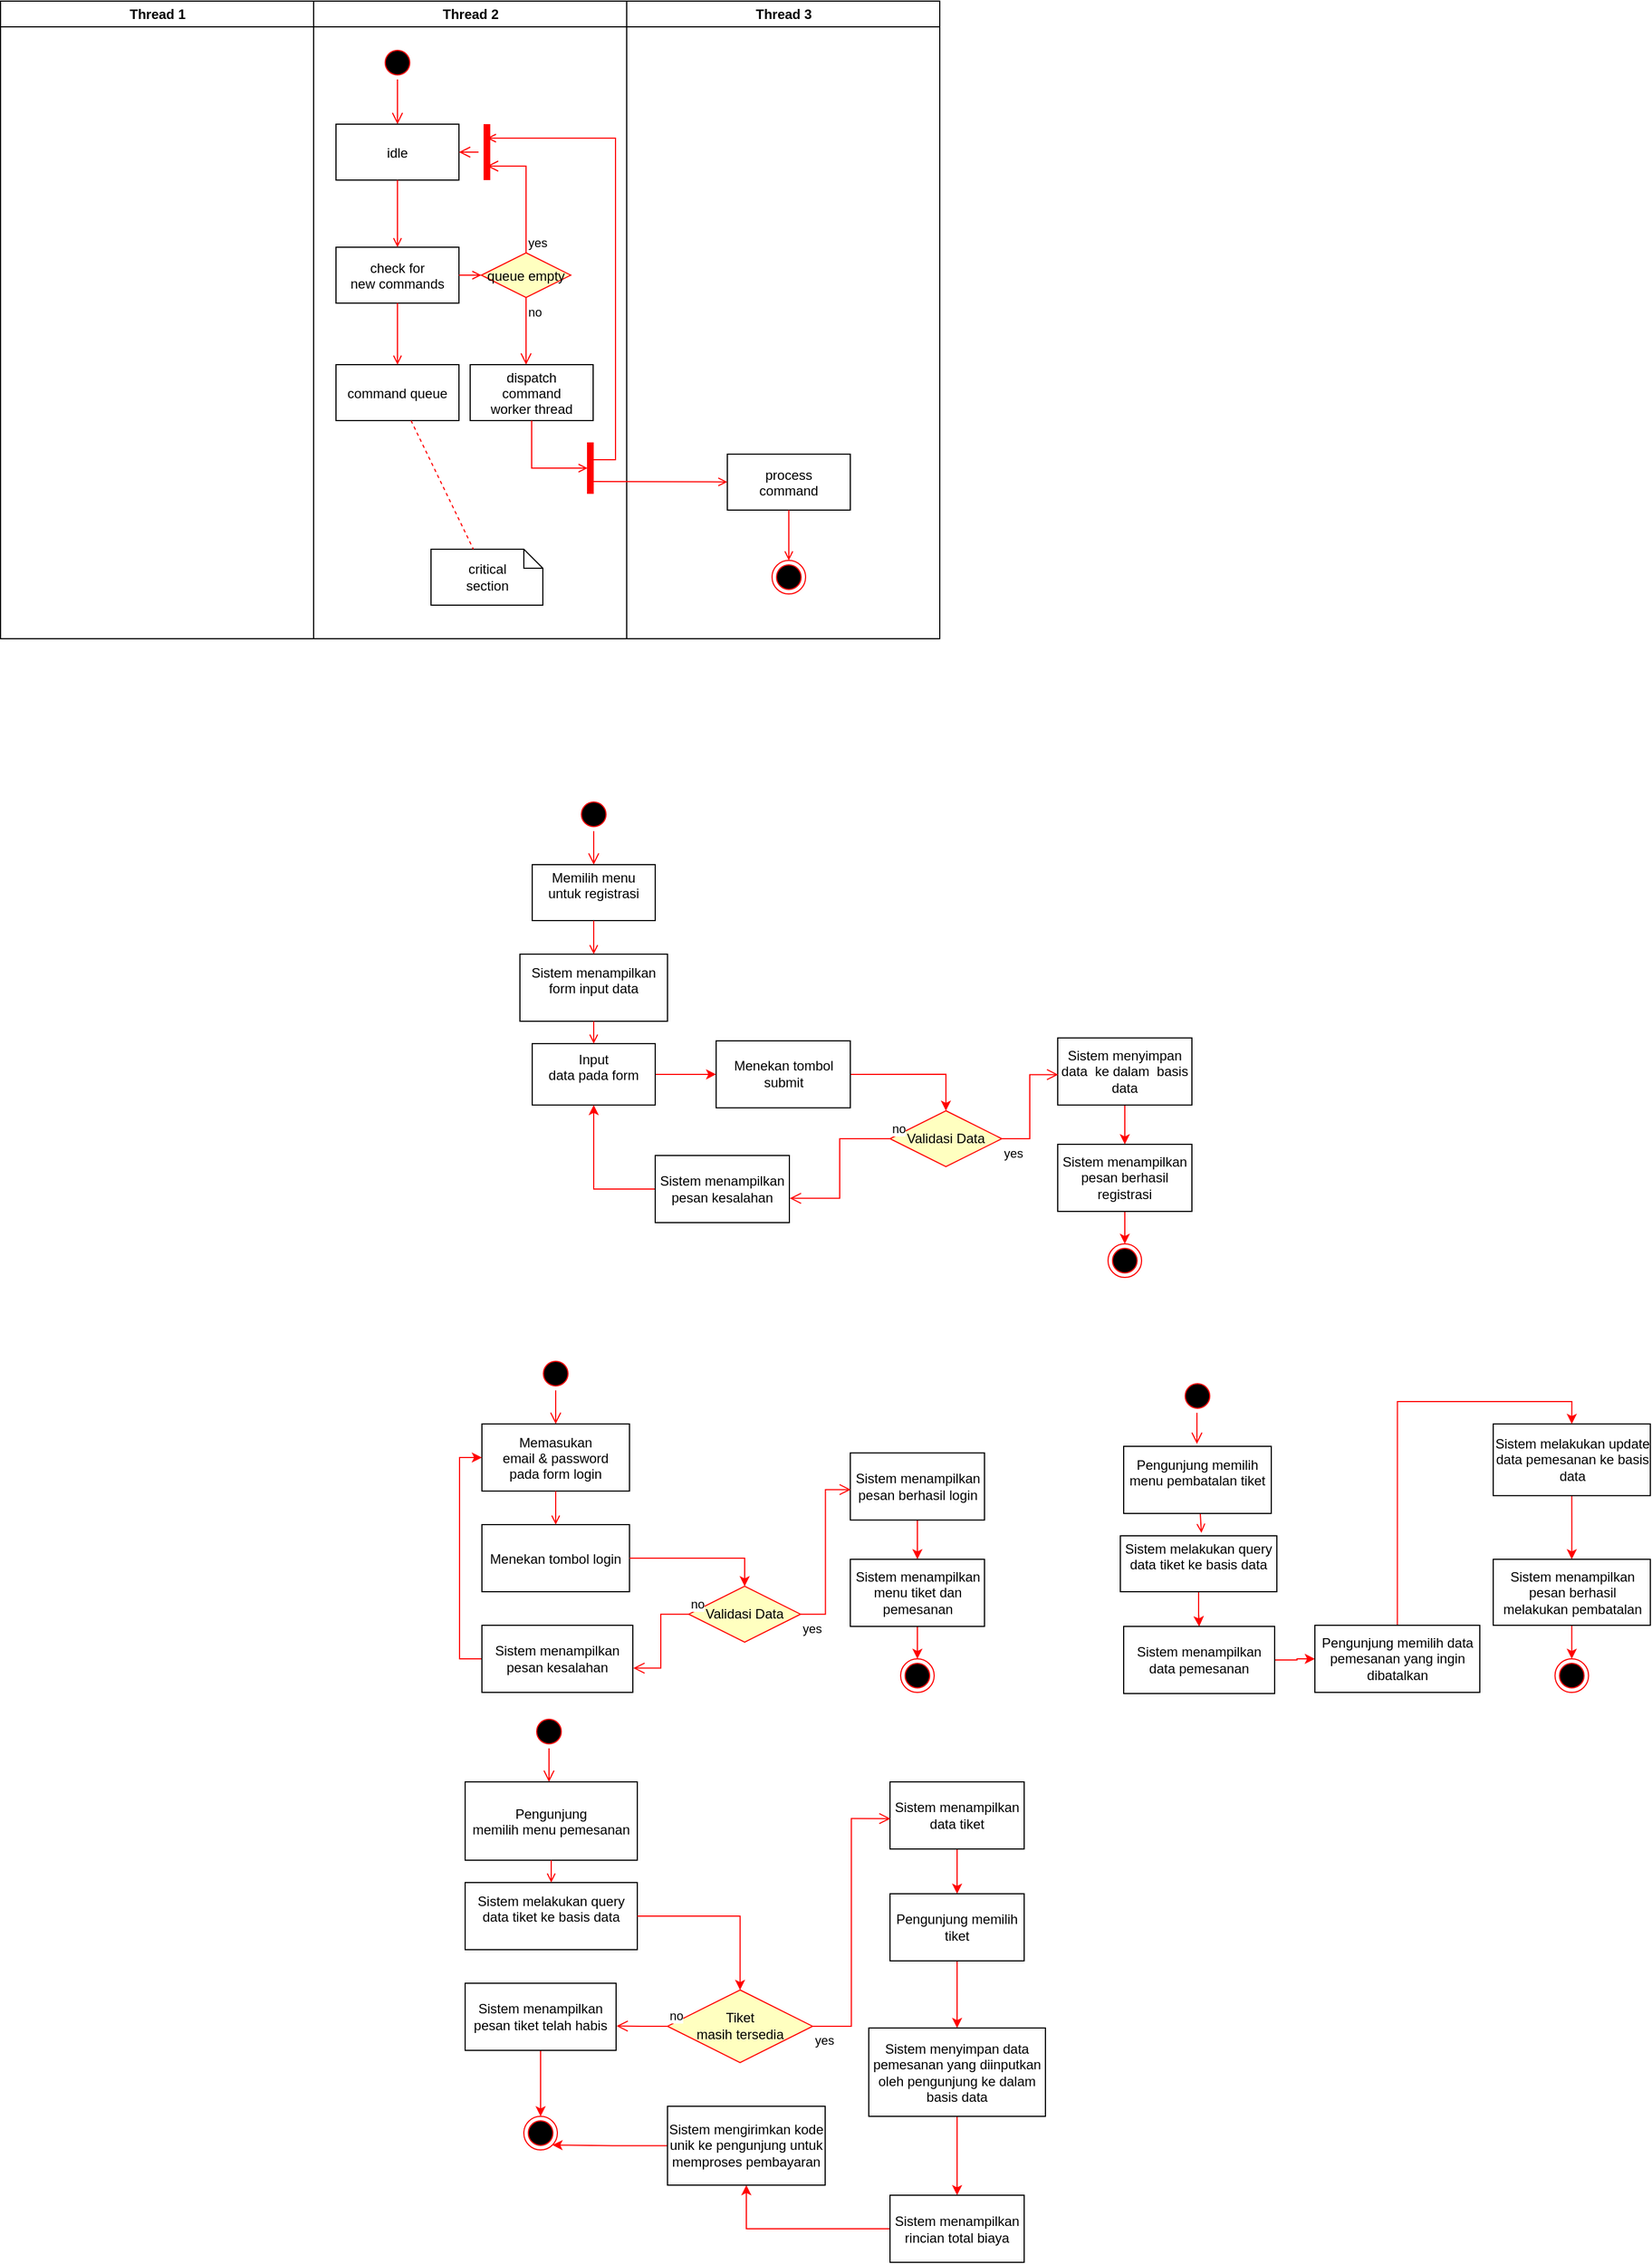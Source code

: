 <mxfile version="18.0.5" type="github">
  <diagram name="Page-1" id="e7e014a7-5840-1c2e-5031-d8a46d1fe8dd">
    <mxGraphModel dx="652" dy="383" grid="1" gridSize="10" guides="1" tooltips="1" connect="1" arrows="1" fold="1" page="1" pageScale="1" pageWidth="1169" pageHeight="826" background="none" math="0" shadow="0">
      <root>
        <mxCell id="0" />
        <mxCell id="1" parent="0" />
        <mxCell id="2" value="Thread 1" style="swimlane;whiteSpace=wrap" parent="1" vertex="1">
          <mxGeometry x="164.5" y="128" width="280" height="570" as="geometry" />
        </mxCell>
        <mxCell id="3" value="Thread 2" style="swimlane;whiteSpace=wrap" parent="1" vertex="1">
          <mxGeometry x="444.5" y="128" width="280" height="570" as="geometry" />
        </mxCell>
        <mxCell id="13" value="" style="ellipse;shape=startState;fillColor=#000000;strokeColor=#ff0000;" parent="3" vertex="1">
          <mxGeometry x="60" y="40" width="30" height="30" as="geometry" />
        </mxCell>
        <mxCell id="14" value="" style="edgeStyle=elbowEdgeStyle;elbow=horizontal;verticalAlign=bottom;endArrow=open;endSize=8;strokeColor=#FF0000;endFill=1;rounded=0" parent="3" source="13" target="15" edge="1">
          <mxGeometry x="40" y="20" as="geometry">
            <mxPoint x="55" y="90" as="targetPoint" />
          </mxGeometry>
        </mxCell>
        <mxCell id="15" value="idle" style="" parent="3" vertex="1">
          <mxGeometry x="20" y="110" width="110" height="50" as="geometry" />
        </mxCell>
        <mxCell id="16" value="check for &#xa;new commands" style="" parent="3" vertex="1">
          <mxGeometry x="20" y="220" width="110" height="50" as="geometry" />
        </mxCell>
        <mxCell id="17" value="" style="endArrow=open;strokeColor=#FF0000;endFill=1;rounded=0" parent="3" source="15" target="16" edge="1">
          <mxGeometry relative="1" as="geometry" />
        </mxCell>
        <mxCell id="18" value="command queue" style="" parent="3" vertex="1">
          <mxGeometry x="20" y="325" width="110" height="50" as="geometry" />
        </mxCell>
        <mxCell id="19" value="" style="endArrow=open;strokeColor=#FF0000;endFill=1;rounded=0" parent="3" source="16" target="18" edge="1">
          <mxGeometry relative="1" as="geometry" />
        </mxCell>
        <mxCell id="21" value="queue empty" style="rhombus;fillColor=#ffffc0;strokeColor=#ff0000;" parent="3" vertex="1">
          <mxGeometry x="150" y="225" width="80" height="40" as="geometry" />
        </mxCell>
        <mxCell id="22" value="yes" style="edgeStyle=elbowEdgeStyle;elbow=horizontal;align=left;verticalAlign=bottom;endArrow=open;endSize=8;strokeColor=#FF0000;exitX=0.5;exitY=0;endFill=1;rounded=0;entryX=0.75;entryY=0.5;entryPerimeter=0" parent="3" source="21" target="25" edge="1">
          <mxGeometry x="-1" relative="1" as="geometry">
            <mxPoint x="160" y="150" as="targetPoint" />
            <Array as="points">
              <mxPoint x="190" y="180" />
            </Array>
          </mxGeometry>
        </mxCell>
        <mxCell id="23" value="no" style="edgeStyle=elbowEdgeStyle;elbow=horizontal;align=left;verticalAlign=top;endArrow=open;endSize=8;strokeColor=#FF0000;endFill=1;rounded=0" parent="3" source="21" target="30" edge="1">
          <mxGeometry x="-1" relative="1" as="geometry">
            <mxPoint x="190" y="305" as="targetPoint" />
          </mxGeometry>
        </mxCell>
        <mxCell id="24" value="" style="endArrow=open;strokeColor=#FF0000;endFill=1;rounded=0" parent="3" source="16" target="21" edge="1">
          <mxGeometry relative="1" as="geometry" />
        </mxCell>
        <mxCell id="25" value="" style="shape=line;strokeWidth=6;strokeColor=#ff0000;rotation=90" parent="3" vertex="1">
          <mxGeometry x="130" y="127.5" width="50" height="15" as="geometry" />
        </mxCell>
        <mxCell id="26" value="" style="edgeStyle=elbowEdgeStyle;elbow=horizontal;verticalAlign=bottom;endArrow=open;endSize=8;strokeColor=#FF0000;endFill=1;rounded=0" parent="3" source="25" target="15" edge="1">
          <mxGeometry x="130" y="90" as="geometry">
            <mxPoint x="230" y="140" as="targetPoint" />
          </mxGeometry>
        </mxCell>
        <mxCell id="30" value="dispatch&#xa;command&#xa;worker thread" style="" parent="3" vertex="1">
          <mxGeometry x="140" y="325" width="110" height="50" as="geometry" />
        </mxCell>
        <mxCell id="31" value="critical&#xa;section" style="shape=note;whiteSpace=wrap;size=17" parent="3" vertex="1">
          <mxGeometry x="105" y="490" width="100" height="50" as="geometry" />
        </mxCell>
        <mxCell id="32" value="" style="endArrow=none;strokeColor=#FF0000;endFill=0;rounded=0;dashed=1" parent="3" source="18" target="31" edge="1">
          <mxGeometry relative="1" as="geometry" />
        </mxCell>
        <mxCell id="34" value="" style="whiteSpace=wrap;strokeColor=#FF0000;fillColor=#FF0000" parent="3" vertex="1">
          <mxGeometry x="245" y="395" width="5" height="45" as="geometry" />
        </mxCell>
        <mxCell id="41" value="" style="edgeStyle=elbowEdgeStyle;elbow=horizontal;entryX=0;entryY=0.5;strokeColor=#FF0000;endArrow=open;endFill=1;rounded=0" parent="3" source="30" target="34" edge="1">
          <mxGeometry width="100" height="100" relative="1" as="geometry">
            <mxPoint x="60" y="480" as="sourcePoint" />
            <mxPoint x="160" y="380" as="targetPoint" />
            <Array as="points">
              <mxPoint x="195" y="400" />
            </Array>
          </mxGeometry>
        </mxCell>
        <mxCell id="4" value="Thread 3" style="swimlane;whiteSpace=wrap" parent="1" vertex="1">
          <mxGeometry x="724.5" y="128" width="280" height="570" as="geometry" />
        </mxCell>
        <mxCell id="33" value="process&#xa;command" style="" parent="4" vertex="1">
          <mxGeometry x="90" y="405" width="110" height="50" as="geometry" />
        </mxCell>
        <mxCell id="35" value="" style="edgeStyle=elbowEdgeStyle;elbow=horizontal;strokeColor=#FF0000;endArrow=open;endFill=1;rounded=0;entryX=0.25;entryY=0.5;entryPerimeter=0" parent="4" target="25" edge="1">
          <mxGeometry width="100" height="100" relative="1" as="geometry">
            <mxPoint x="-30" y="410" as="sourcePoint" />
            <mxPoint x="-120" y="120" as="targetPoint" />
            <Array as="points">
              <mxPoint x="-10" y="135" />
            </Array>
          </mxGeometry>
        </mxCell>
        <mxCell id="37" value="" style="edgeStyle=none;strokeColor=#FF0000;endArrow=open;endFill=1;rounded=0" parent="4" target="33" edge="1">
          <mxGeometry width="100" height="100" relative="1" as="geometry">
            <mxPoint x="-30" y="429.5" as="sourcePoint" />
            <mxPoint x="90" y="429.5" as="targetPoint" />
          </mxGeometry>
        </mxCell>
        <mxCell id="38" value="" style="ellipse;shape=endState;fillColor=#000000;strokeColor=#ff0000" parent="4" vertex="1">
          <mxGeometry x="130" y="500" width="30" height="30" as="geometry" />
        </mxCell>
        <mxCell id="39" value="" style="endArrow=open;strokeColor=#FF0000;endFill=1;rounded=0" parent="4" source="33" target="38" edge="1">
          <mxGeometry relative="1" as="geometry" />
        </mxCell>
        <mxCell id="5" value="" style="ellipse;shape=startState;fillColor=#000000;strokeColor=#ff0000;" parent="1" vertex="1">
          <mxGeometry x="680" y="840.0" width="30" height="30" as="geometry" />
        </mxCell>
        <mxCell id="6" value="" style="edgeStyle=elbowEdgeStyle;elbow=horizontal;verticalAlign=bottom;endArrow=open;endSize=8;strokeColor=#FF0000;endFill=1;rounded=0" parent="1" source="5" target="7" edge="1">
          <mxGeometry x="320" y="994.89" as="geometry">
            <mxPoint x="335" y="1064.89" as="targetPoint" />
          </mxGeometry>
        </mxCell>
        <mxCell id="7" value="Memilih menu &#xa;untuk registrasi &#xa;" style="" parent="1" vertex="1">
          <mxGeometry x="640" y="900.0" width="110" height="50" as="geometry" />
        </mxCell>
        <mxCell id="8" value="Sistem menampilkan &#xa;form input data&#xa;" style="" parent="1" vertex="1">
          <mxGeometry x="629" y="980.0" width="132" height="60" as="geometry" />
        </mxCell>
        <mxCell id="9" value="" style="endArrow=open;strokeColor=#FF0000;endFill=1;rounded=0" parent="1" source="7" target="8" edge="1">
          <mxGeometry relative="1" as="geometry" />
        </mxCell>
        <mxCell id="eZNZcwMzqLfWpBYbHMe_-42" value="" style="edgeStyle=orthogonalEdgeStyle;rounded=0;orthogonalLoop=1;jettySize=auto;html=1;fillColor=#e51400;strokeColor=#FF0000;" parent="1" source="10" target="eZNZcwMzqLfWpBYbHMe_-41" edge="1">
          <mxGeometry relative="1" as="geometry" />
        </mxCell>
        <mxCell id="10" value="Input&#xa;data pada form &#xa;" style="" parent="1" vertex="1">
          <mxGeometry x="640" y="1060" width="110" height="54.89" as="geometry" />
        </mxCell>
        <mxCell id="11" value="" style="endArrow=open;strokeColor=#FF0000;endFill=1;rounded=0" parent="1" source="8" target="10" edge="1">
          <mxGeometry relative="1" as="geometry" />
        </mxCell>
        <mxCell id="eZNZcwMzqLfWpBYbHMe_-54" style="edgeStyle=orthogonalEdgeStyle;rounded=0;orthogonalLoop=1;jettySize=auto;html=1;exitX=1;exitY=0.5;exitDx=0;exitDy=0;entryX=0.5;entryY=0;entryDx=0;entryDy=0;fillColor=#e51400;strokeColor=#FF0000;" parent="1" source="eZNZcwMzqLfWpBYbHMe_-41" target="eZNZcwMzqLfWpBYbHMe_-51" edge="1">
          <mxGeometry relative="1" as="geometry" />
        </mxCell>
        <mxCell id="eZNZcwMzqLfWpBYbHMe_-41" value="&lt;span lang=&quot;EN-GB&quot;&gt;Menekan tombol submit&lt;/span&gt;" style="whiteSpace=wrap;html=1;fillColor=rgb(255, 255, 255);strokeColor=rgb(0, 0, 0);fontColor=rgb(0, 0, 0);" parent="1" vertex="1">
          <mxGeometry x="804.5" y="1057.5" width="120" height="59.89" as="geometry" />
        </mxCell>
        <mxCell id="eZNZcwMzqLfWpBYbHMe_-48" style="edgeStyle=orthogonalEdgeStyle;rounded=0;orthogonalLoop=1;jettySize=auto;html=1;exitX=0.5;exitY=1;exitDx=0;exitDy=0;fillColor=#e51400;strokeColor=#FF0000;" parent="1" source="eZNZcwMzqLfWpBYbHMe_-44" target="eZNZcwMzqLfWpBYbHMe_-46" edge="1">
          <mxGeometry relative="1" as="geometry" />
        </mxCell>
        <mxCell id="eZNZcwMzqLfWpBYbHMe_-44" value="&lt;p&gt;&lt;span lang=&quot;EN-GB&quot;&gt;Sistem menyimpan data&amp;nbsp; ke dalam&amp;nbsp; basis data&lt;/span&gt;&lt;/p&gt;" style="whiteSpace=wrap;html=1;fillColor=rgb(255, 255, 255);strokeColor=rgb(0, 0, 0);fontColor=rgb(0, 0, 0);" parent="1" vertex="1">
          <mxGeometry x="1110" y="1054.89" width="120" height="60" as="geometry" />
        </mxCell>
        <mxCell id="vHE5_Gbzj4b-NchrdTDb-43" style="edgeStyle=orthogonalEdgeStyle;rounded=0;orthogonalLoop=1;jettySize=auto;html=1;entryX=0.5;entryY=0;entryDx=0;entryDy=0;fillColor=#e51400;strokeColor=#FF0000;" edge="1" parent="1" source="eZNZcwMzqLfWpBYbHMe_-46" target="vHE5_Gbzj4b-NchrdTDb-42">
          <mxGeometry relative="1" as="geometry" />
        </mxCell>
        <mxCell id="eZNZcwMzqLfWpBYbHMe_-46" value="&lt;span lang=&quot;EN-GB&quot;&gt;Sistem menampilkan pesan berhasil registrasi &lt;/span&gt;" style="whiteSpace=wrap;html=1;fillColor=rgb(255, 255, 255);strokeColor=rgb(0, 0, 0);fontColor=rgb(0, 0, 0);" parent="1" vertex="1">
          <mxGeometry x="1110" y="1150.0" width="120" height="60" as="geometry" />
        </mxCell>
        <mxCell id="eZNZcwMzqLfWpBYbHMe_-51" value="Validasi Data" style="rhombus;whiteSpace=wrap;html=1;fillColor=#ffffc0;strokeColor=#ff0000;" parent="1" vertex="1">
          <mxGeometry x="960" y="1120" width="100" height="50" as="geometry" />
        </mxCell>
        <mxCell id="eZNZcwMzqLfWpBYbHMe_-52" value="no" style="edgeStyle=orthogonalEdgeStyle;html=1;align=left;verticalAlign=bottom;endArrow=open;endSize=8;strokeColor=#ff0000;rounded=0;entryX=1.003;entryY=0.638;entryDx=0;entryDy=0;entryPerimeter=0;" parent="1" source="eZNZcwMzqLfWpBYbHMe_-51" target="eZNZcwMzqLfWpBYbHMe_-55" edge="1">
          <mxGeometry x="-1" relative="1" as="geometry">
            <mxPoint x="605" y="1484.89" as="targetPoint" />
          </mxGeometry>
        </mxCell>
        <mxCell id="eZNZcwMzqLfWpBYbHMe_-53" value="yes" style="edgeStyle=orthogonalEdgeStyle;html=1;align=left;verticalAlign=top;endArrow=open;endSize=8;strokeColor=#ff0000;rounded=0;entryX=0.004;entryY=0.547;entryDx=0;entryDy=0;entryPerimeter=0;" parent="1" source="eZNZcwMzqLfWpBYbHMe_-51" target="eZNZcwMzqLfWpBYbHMe_-44" edge="1">
          <mxGeometry x="-1" relative="1" as="geometry">
            <mxPoint x="465" y="1564.89" as="targetPoint" />
          </mxGeometry>
        </mxCell>
        <mxCell id="eZNZcwMzqLfWpBYbHMe_-56" style="edgeStyle=orthogonalEdgeStyle;rounded=0;orthogonalLoop=1;jettySize=auto;html=1;exitX=0;exitY=0.5;exitDx=0;exitDy=0;entryX=0.5;entryY=1;entryDx=0;entryDy=0;fillColor=#e51400;strokeColor=#FF0000;" parent="1" source="eZNZcwMzqLfWpBYbHMe_-55" target="10" edge="1">
          <mxGeometry relative="1" as="geometry" />
        </mxCell>
        <mxCell id="eZNZcwMzqLfWpBYbHMe_-55" value="&lt;span lang=&quot;EN-GB&quot;&gt;Sistem menampilkan pesan kesalahan&lt;/span&gt;" style="whiteSpace=wrap;html=1;fillColor=rgb(255, 255, 255);strokeColor=rgb(0, 0, 0);fontColor=rgb(0, 0, 0);" parent="1" vertex="1">
          <mxGeometry x="750" y="1160.0" width="120" height="60" as="geometry" />
        </mxCell>
        <mxCell id="vHE5_Gbzj4b-NchrdTDb-42" value="" style="ellipse;html=1;shape=endState;fillColor=#000000;strokeColor=#ff0000;" vertex="1" parent="1">
          <mxGeometry x="1155" y="1239" width="30" height="30" as="geometry" />
        </mxCell>
        <mxCell id="vHE5_Gbzj4b-NchrdTDb-46" value="" style="ellipse;shape=startState;fillColor=#000000;strokeColor=#ff0000;" vertex="1" parent="1">
          <mxGeometry x="646" y="1340" width="30" height="30" as="geometry" />
        </mxCell>
        <mxCell id="vHE5_Gbzj4b-NchrdTDb-47" value="" style="edgeStyle=elbowEdgeStyle;elbow=horizontal;verticalAlign=bottom;endArrow=open;endSize=8;strokeColor=#FF0000;endFill=1;rounded=0" edge="1" parent="1" source="vHE5_Gbzj4b-NchrdTDb-46" target="vHE5_Gbzj4b-NchrdTDb-48">
          <mxGeometry x="275" y="1494.89" as="geometry">
            <mxPoint x="290" y="1564.89" as="targetPoint" />
          </mxGeometry>
        </mxCell>
        <mxCell id="vHE5_Gbzj4b-NchrdTDb-48" value="Memasukan&#xa;email &amp; password&#xa;pada form login" style="" vertex="1" parent="1">
          <mxGeometry x="595" y="1400" width="132" height="60" as="geometry" />
        </mxCell>
        <mxCell id="vHE5_Gbzj4b-NchrdTDb-49" value="Menekan tombol login" style="" vertex="1" parent="1">
          <mxGeometry x="595" y="1490" width="132" height="60" as="geometry" />
        </mxCell>
        <mxCell id="vHE5_Gbzj4b-NchrdTDb-50" value="" style="endArrow=open;strokeColor=#FF0000;endFill=1;rounded=0" edge="1" parent="1" source="vHE5_Gbzj4b-NchrdTDb-48" target="vHE5_Gbzj4b-NchrdTDb-49">
          <mxGeometry relative="1" as="geometry" />
        </mxCell>
        <mxCell id="vHE5_Gbzj4b-NchrdTDb-54" style="edgeStyle=orthogonalEdgeStyle;rounded=0;orthogonalLoop=1;jettySize=auto;html=1;exitX=1;exitY=0.5;exitDx=0;exitDy=0;entryX=0.5;entryY=0;entryDx=0;entryDy=0;fillColor=#e51400;strokeColor=#FF0000;" edge="1" parent="1" source="vHE5_Gbzj4b-NchrdTDb-49" target="vHE5_Gbzj4b-NchrdTDb-60">
          <mxGeometry relative="1" as="geometry">
            <mxPoint x="879.5" y="1587.445" as="sourcePoint" />
          </mxGeometry>
        </mxCell>
        <mxCell id="vHE5_Gbzj4b-NchrdTDb-56" style="edgeStyle=orthogonalEdgeStyle;rounded=0;orthogonalLoop=1;jettySize=auto;html=1;exitX=0.5;exitY=1;exitDx=0;exitDy=0;fillColor=#e51400;strokeColor=#FF0000;" edge="1" parent="1" source="vHE5_Gbzj4b-NchrdTDb-57" target="vHE5_Gbzj4b-NchrdTDb-59">
          <mxGeometry relative="1" as="geometry" />
        </mxCell>
        <mxCell id="vHE5_Gbzj4b-NchrdTDb-57" value="&lt;p&gt;&lt;span lang=&quot;EN-GB&quot;&gt;Sistem menampilkan pesan berhasil login &lt;/span&gt;&lt;/p&gt;" style="whiteSpace=wrap;html=1;fillColor=rgb(255, 255, 255);strokeColor=rgb(0, 0, 0);fontColor=rgb(0, 0, 0);" vertex="1" parent="1">
          <mxGeometry x="924.5" y="1425.89" width="120" height="60" as="geometry" />
        </mxCell>
        <mxCell id="vHE5_Gbzj4b-NchrdTDb-58" style="edgeStyle=orthogonalEdgeStyle;rounded=0;orthogonalLoop=1;jettySize=auto;html=1;entryX=0.5;entryY=0;entryDx=0;entryDy=0;fillColor=#e51400;strokeColor=#FF0000;" edge="1" parent="1" source="vHE5_Gbzj4b-NchrdTDb-59" target="vHE5_Gbzj4b-NchrdTDb-65">
          <mxGeometry relative="1" as="geometry" />
        </mxCell>
        <mxCell id="vHE5_Gbzj4b-NchrdTDb-59" value="&lt;span lang=&quot;EN-GB&quot;&gt;Sistem menampilkan menu tiket dan pemesanan&lt;/span&gt;" style="whiteSpace=wrap;html=1;fillColor=rgb(255, 255, 255);strokeColor=rgb(0, 0, 0);fontColor=rgb(0, 0, 0);" vertex="1" parent="1">
          <mxGeometry x="924.5" y="1521.0" width="120" height="60" as="geometry" />
        </mxCell>
        <mxCell id="vHE5_Gbzj4b-NchrdTDb-60" value="Validasi Data" style="rhombus;whiteSpace=wrap;html=1;fillColor=#ffffc0;strokeColor=#ff0000;" vertex="1" parent="1">
          <mxGeometry x="780" y="1545.11" width="100" height="50" as="geometry" />
        </mxCell>
        <mxCell id="vHE5_Gbzj4b-NchrdTDb-61" value="no" style="edgeStyle=orthogonalEdgeStyle;html=1;align=left;verticalAlign=bottom;endArrow=open;endSize=8;strokeColor=#ff0000;rounded=0;entryX=1.003;entryY=0.638;entryDx=0;entryDy=0;entryPerimeter=0;" edge="1" parent="1" source="vHE5_Gbzj4b-NchrdTDb-60" target="vHE5_Gbzj4b-NchrdTDb-64">
          <mxGeometry x="-1" relative="1" as="geometry">
            <mxPoint x="560" y="1984.89" as="targetPoint" />
          </mxGeometry>
        </mxCell>
        <mxCell id="vHE5_Gbzj4b-NchrdTDb-62" value="yes" style="edgeStyle=orthogonalEdgeStyle;html=1;align=left;verticalAlign=top;endArrow=open;endSize=8;strokeColor=#ff0000;rounded=0;entryX=0.004;entryY=0.547;entryDx=0;entryDy=0;entryPerimeter=0;" edge="1" parent="1" source="vHE5_Gbzj4b-NchrdTDb-60" target="vHE5_Gbzj4b-NchrdTDb-57">
          <mxGeometry x="-1" relative="1" as="geometry">
            <mxPoint x="285" y="1990.0" as="targetPoint" />
          </mxGeometry>
        </mxCell>
        <mxCell id="vHE5_Gbzj4b-NchrdTDb-63" style="edgeStyle=orthogonalEdgeStyle;rounded=0;orthogonalLoop=1;jettySize=auto;html=1;exitX=0;exitY=0.5;exitDx=0;exitDy=0;entryX=0;entryY=0.5;entryDx=0;entryDy=0;fillColor=#e51400;strokeColor=#FF0000;" edge="1" parent="1" source="vHE5_Gbzj4b-NchrdTDb-64" target="vHE5_Gbzj4b-NchrdTDb-48">
          <mxGeometry relative="1" as="geometry">
            <mxPoint x="650" y="1614.89" as="targetPoint" />
          </mxGeometry>
        </mxCell>
        <mxCell id="vHE5_Gbzj4b-NchrdTDb-64" value="&lt;span lang=&quot;EN-GB&quot;&gt;Sistem menampilkan pesan kesalahan&lt;/span&gt;" style="whiteSpace=wrap;html=1;fillColor=rgb(255, 255, 255);strokeColor=rgb(0, 0, 0);fontColor=rgb(0, 0, 0);" vertex="1" parent="1">
          <mxGeometry x="595" y="1580" width="135" height="60" as="geometry" />
        </mxCell>
        <mxCell id="vHE5_Gbzj4b-NchrdTDb-65" value="" style="ellipse;html=1;shape=endState;fillColor=#000000;strokeColor=#ff0000;" vertex="1" parent="1">
          <mxGeometry x="969.5" y="1610" width="30" height="30" as="geometry" />
        </mxCell>
        <mxCell id="vHE5_Gbzj4b-NchrdTDb-66" value="" style="ellipse;shape=startState;fillColor=#000000;strokeColor=#ff0000;" vertex="1" parent="1">
          <mxGeometry x="640" y="1660" width="30" height="30" as="geometry" />
        </mxCell>
        <mxCell id="vHE5_Gbzj4b-NchrdTDb-67" value="" style="edgeStyle=elbowEdgeStyle;elbow=horizontal;verticalAlign=bottom;endArrow=open;endSize=8;strokeColor=#FF0000;endFill=1;rounded=0" edge="1" parent="1" source="vHE5_Gbzj4b-NchrdTDb-66" target="vHE5_Gbzj4b-NchrdTDb-68">
          <mxGeometry x="260" y="1814.89" as="geometry">
            <mxPoint x="275" y="1884.89" as="targetPoint" />
          </mxGeometry>
        </mxCell>
        <mxCell id="vHE5_Gbzj4b-NchrdTDb-68" value="Pengunjung &#xa;memilih menu pemesanan" style="" vertex="1" parent="1">
          <mxGeometry x="580" y="1720" width="154" height="70" as="geometry" />
        </mxCell>
        <mxCell id="vHE5_Gbzj4b-NchrdTDb-69" value="Sistem melakukan query &#xa;data tiket ke basis data&#xa;" style="" vertex="1" parent="1">
          <mxGeometry x="580" y="1810" width="154" height="60" as="geometry" />
        </mxCell>
        <mxCell id="vHE5_Gbzj4b-NchrdTDb-70" value="" style="endArrow=open;strokeColor=#FF0000;endFill=1;rounded=0" edge="1" parent="1" source="vHE5_Gbzj4b-NchrdTDb-68" target="vHE5_Gbzj4b-NchrdTDb-69">
          <mxGeometry relative="1" as="geometry" />
        </mxCell>
        <mxCell id="vHE5_Gbzj4b-NchrdTDb-71" style="edgeStyle=orthogonalEdgeStyle;rounded=0;orthogonalLoop=1;jettySize=auto;html=1;exitX=1;exitY=0.5;exitDx=0;exitDy=0;entryX=0.5;entryY=0;entryDx=0;entryDy=0;fillColor=#e51400;strokeColor=#FF0000;" edge="1" parent="1" source="vHE5_Gbzj4b-NchrdTDb-69" target="vHE5_Gbzj4b-NchrdTDb-76">
          <mxGeometry relative="1" as="geometry">
            <mxPoint x="864.5" y="1907.445" as="sourcePoint" />
          </mxGeometry>
        </mxCell>
        <mxCell id="vHE5_Gbzj4b-NchrdTDb-72" style="edgeStyle=orthogonalEdgeStyle;rounded=0;orthogonalLoop=1;jettySize=auto;html=1;exitX=0.5;exitY=1;exitDx=0;exitDy=0;fillColor=#e51400;strokeColor=#FF0000;" edge="1" parent="1" source="vHE5_Gbzj4b-NchrdTDb-73" target="vHE5_Gbzj4b-NchrdTDb-75">
          <mxGeometry relative="1" as="geometry" />
        </mxCell>
        <mxCell id="vHE5_Gbzj4b-NchrdTDb-73" value="&lt;span lang=&quot;EN-GB&quot;&gt;Sistem menampilkan data tiket&lt;/span&gt;" style="whiteSpace=wrap;html=1;fillColor=rgb(255, 255, 255);strokeColor=rgb(0, 0, 0);fontColor=rgb(0, 0, 0);" vertex="1" parent="1">
          <mxGeometry x="960" y="1720.0" width="120" height="60" as="geometry" />
        </mxCell>
        <mxCell id="vHE5_Gbzj4b-NchrdTDb-84" value="" style="edgeStyle=orthogonalEdgeStyle;rounded=0;orthogonalLoop=1;jettySize=auto;html=1;strokeColor=#FF0000;" edge="1" parent="1" source="vHE5_Gbzj4b-NchrdTDb-75" target="vHE5_Gbzj4b-NchrdTDb-83">
          <mxGeometry relative="1" as="geometry" />
        </mxCell>
        <mxCell id="vHE5_Gbzj4b-NchrdTDb-75" value="&lt;span lang=&quot;EN-GB&quot;&gt;Pengunjung memilih tiket&lt;/span&gt;" style="whiteSpace=wrap;html=1;fillColor=rgb(255, 255, 255);strokeColor=rgb(0, 0, 0);fontColor=rgb(0, 0, 0);" vertex="1" parent="1">
          <mxGeometry x="960" y="1820.0" width="120" height="60" as="geometry" />
        </mxCell>
        <mxCell id="vHE5_Gbzj4b-NchrdTDb-76" value="&lt;div&gt;Tiket&lt;/div&gt;&lt;div&gt;masih tersedia&lt;/div&gt;" style="rhombus;whiteSpace=wrap;html=1;fillColor=#ffffc0;strokeColor=#ff0000;" vertex="1" parent="1">
          <mxGeometry x="761" y="1906" width="129.78" height="64.89" as="geometry" />
        </mxCell>
        <mxCell id="vHE5_Gbzj4b-NchrdTDb-77" value="no" style="edgeStyle=orthogonalEdgeStyle;html=1;align=left;verticalAlign=bottom;endArrow=open;endSize=8;strokeColor=#ff0000;rounded=0;entryX=1.003;entryY=0.638;entryDx=0;entryDy=0;entryPerimeter=0;" edge="1" parent="1" source="vHE5_Gbzj4b-NchrdTDb-76" target="vHE5_Gbzj4b-NchrdTDb-80">
          <mxGeometry x="-1" relative="1" as="geometry">
            <mxPoint x="545" y="2304.89" as="targetPoint" />
          </mxGeometry>
        </mxCell>
        <mxCell id="vHE5_Gbzj4b-NchrdTDb-78" value="yes" style="edgeStyle=orthogonalEdgeStyle;html=1;align=left;verticalAlign=top;endArrow=open;endSize=8;strokeColor=#ff0000;rounded=0;entryX=0.004;entryY=0.547;entryDx=0;entryDy=0;entryPerimeter=0;" edge="1" parent="1" source="vHE5_Gbzj4b-NchrdTDb-76" target="vHE5_Gbzj4b-NchrdTDb-73">
          <mxGeometry x="-1" relative="1" as="geometry">
            <mxPoint x="270" y="2310" as="targetPoint" />
          </mxGeometry>
        </mxCell>
        <mxCell id="vHE5_Gbzj4b-NchrdTDb-82" style="edgeStyle=orthogonalEdgeStyle;rounded=0;orthogonalLoop=1;jettySize=auto;html=1;entryX=0.5;entryY=0;entryDx=0;entryDy=0;strokeColor=#FF0000;exitX=0.5;exitY=1;exitDx=0;exitDy=0;" edge="1" parent="1" source="vHE5_Gbzj4b-NchrdTDb-80" target="vHE5_Gbzj4b-NchrdTDb-81">
          <mxGeometry relative="1" as="geometry">
            <mxPoint x="760" y="1944.615" as="sourcePoint" />
            <Array as="points" />
          </mxGeometry>
        </mxCell>
        <mxCell id="vHE5_Gbzj4b-NchrdTDb-80" value="&lt;span lang=&quot;EN-GB&quot;&gt;Sistem menampilkan pesan tiket telah habis&lt;br&gt;&lt;/span&gt;" style="whiteSpace=wrap;html=1;fillColor=rgb(255, 255, 255);strokeColor=rgb(0, 0, 0);fontColor=rgb(0, 0, 0);" vertex="1" parent="1">
          <mxGeometry x="580" y="1900" width="135" height="60" as="geometry" />
        </mxCell>
        <mxCell id="vHE5_Gbzj4b-NchrdTDb-81" value="" style="ellipse;html=1;shape=endState;fillColor=#000000;strokeColor=#ff0000;" vertex="1" parent="1">
          <mxGeometry x="632.5" y="2019" width="30" height="30" as="geometry" />
        </mxCell>
        <mxCell id="vHE5_Gbzj4b-NchrdTDb-86" value="" style="edgeStyle=orthogonalEdgeStyle;rounded=0;orthogonalLoop=1;jettySize=auto;html=1;strokeColor=#FF0000;" edge="1" parent="1" source="vHE5_Gbzj4b-NchrdTDb-83" target="vHE5_Gbzj4b-NchrdTDb-85">
          <mxGeometry relative="1" as="geometry" />
        </mxCell>
        <mxCell id="vHE5_Gbzj4b-NchrdTDb-83" value="&lt;p&gt;&lt;span lang=&quot;EN-GB&quot;&gt;Sistem menyimpan data pemesanan yang diinputkan oleh pengunjung ke dalam basis data&lt;/span&gt;&lt;/p&gt;" style="whiteSpace=wrap;html=1;fillColor=rgb(255, 255, 255);strokeColor=rgb(0, 0, 0);fontColor=rgb(0, 0, 0);" vertex="1" parent="1">
          <mxGeometry x="941" y="1940" width="158" height="79" as="geometry" />
        </mxCell>
        <mxCell id="vHE5_Gbzj4b-NchrdTDb-88" value="" style="edgeStyle=orthogonalEdgeStyle;rounded=0;orthogonalLoop=1;jettySize=auto;html=1;strokeColor=#FF0000;" edge="1" parent="1" source="vHE5_Gbzj4b-NchrdTDb-85" target="vHE5_Gbzj4b-NchrdTDb-87">
          <mxGeometry relative="1" as="geometry" />
        </mxCell>
        <mxCell id="vHE5_Gbzj4b-NchrdTDb-85" value="&lt;p&gt;&lt;span lang=&quot;EN-GB&quot;&gt;Sistem menampilkan rincian total biaya&lt;/span&gt;&lt;/p&gt;" style="whiteSpace=wrap;html=1;fillColor=rgb(255, 255, 255);strokeColor=rgb(0, 0, 0);fontColor=rgb(0, 0, 0);" vertex="1" parent="1">
          <mxGeometry x="960" y="2089.5" width="120" height="60" as="geometry" />
        </mxCell>
        <mxCell id="vHE5_Gbzj4b-NchrdTDb-89" style="edgeStyle=orthogonalEdgeStyle;rounded=0;orthogonalLoop=1;jettySize=auto;html=1;exitX=0;exitY=0.5;exitDx=0;exitDy=0;entryX=1;entryY=1;entryDx=0;entryDy=0;strokeColor=#FF0000;" edge="1" parent="1" source="vHE5_Gbzj4b-NchrdTDb-87" target="vHE5_Gbzj4b-NchrdTDb-81">
          <mxGeometry relative="1" as="geometry" />
        </mxCell>
        <mxCell id="vHE5_Gbzj4b-NchrdTDb-87" value="&lt;p&gt;&lt;span lang=&quot;EN-GB&quot;&gt;&lt;span&gt;Sistem &lt;/span&gt;&lt;/span&gt;&lt;span lang=&quot;EN-GB&quot;&gt;mengirimkan kode unik ke pengunjung untuk memproses pembayaran&lt;br&gt;&lt;/span&gt;&lt;/p&gt;" style="whiteSpace=wrap;html=1;fillColor=rgb(255, 255, 255);strokeColor=rgb(0, 0, 0);fontColor=rgb(0, 0, 0);" vertex="1" parent="1">
          <mxGeometry x="761" y="2010" width="141" height="70.5" as="geometry" />
        </mxCell>
        <mxCell id="vHE5_Gbzj4b-NchrdTDb-92" value="" style="ellipse;shape=startState;fillColor=#000000;strokeColor=#ff0000;" vertex="1" parent="1">
          <mxGeometry x="1220" y="1360" width="30" height="30" as="geometry" />
        </mxCell>
        <mxCell id="vHE5_Gbzj4b-NchrdTDb-93" value="" style="edgeStyle=elbowEdgeStyle;elbow=horizontal;verticalAlign=bottom;endArrow=open;endSize=8;strokeColor=#FF0000;endFill=1;rounded=0;entryX=0.498;entryY=-0.036;entryDx=0;entryDy=0;entryPerimeter=0;" edge="1" parent="1" source="vHE5_Gbzj4b-NchrdTDb-92" target="vHE5_Gbzj4b-NchrdTDb-94">
          <mxGeometry x="850" y="1494.89" as="geometry">
            <mxPoint x="865" y="1564.89" as="targetPoint" />
          </mxGeometry>
        </mxCell>
        <mxCell id="vHE5_Gbzj4b-NchrdTDb-94" value="Pengunjung memilih&#xa;menu pembatalan tiket&#xa;" style="" vertex="1" parent="1">
          <mxGeometry x="1169" y="1420" width="132" height="60" as="geometry" />
        </mxCell>
        <mxCell id="vHE5_Gbzj4b-NchrdTDb-115" style="edgeStyle=orthogonalEdgeStyle;rounded=0;orthogonalLoop=1;jettySize=auto;html=1;entryX=0.5;entryY=0;entryDx=0;entryDy=0;endArrow=classic;endFill=1;strokeColor=#FF0000;" edge="1" parent="1" source="vHE5_Gbzj4b-NchrdTDb-95" target="vHE5_Gbzj4b-NchrdTDb-106">
          <mxGeometry relative="1" as="geometry" />
        </mxCell>
        <mxCell id="vHE5_Gbzj4b-NchrdTDb-116" value="" style="edgeStyle=orthogonalEdgeStyle;rounded=0;orthogonalLoop=1;jettySize=auto;html=1;endArrow=classic;endFill=1;strokeColor=#FF0000;" edge="1" parent="1" source="vHE5_Gbzj4b-NchrdTDb-95" target="vHE5_Gbzj4b-NchrdTDb-106">
          <mxGeometry relative="1" as="geometry" />
        </mxCell>
        <mxCell id="vHE5_Gbzj4b-NchrdTDb-95" value="Sistem melakukan query&#xa;data tiket ke basis data&#xa;" style="" vertex="1" parent="1">
          <mxGeometry x="1166" y="1500" width="140" height="50" as="geometry" />
        </mxCell>
        <mxCell id="vHE5_Gbzj4b-NchrdTDb-96" value="" style="endArrow=open;strokeColor=#FF0000;endFill=1;rounded=0;entryX=0.518;entryY=-0.052;entryDx=0;entryDy=0;entryPerimeter=0;exitX=0.519;exitY=1.007;exitDx=0;exitDy=0;exitPerimeter=0;" edge="1" parent="1" source="vHE5_Gbzj4b-NchrdTDb-94" target="vHE5_Gbzj4b-NchrdTDb-95">
          <mxGeometry relative="1" as="geometry">
            <mxPoint x="1240" y="1460" as="sourcePoint" />
          </mxGeometry>
        </mxCell>
        <mxCell id="vHE5_Gbzj4b-NchrdTDb-98" style="edgeStyle=orthogonalEdgeStyle;rounded=0;orthogonalLoop=1;jettySize=auto;html=1;exitX=0.5;exitY=1;exitDx=0;exitDy=0;fillColor=#e51400;strokeColor=#FF0000;" edge="1" parent="1" source="vHE5_Gbzj4b-NchrdTDb-99" target="vHE5_Gbzj4b-NchrdTDb-101">
          <mxGeometry relative="1" as="geometry" />
        </mxCell>
        <mxCell id="vHE5_Gbzj4b-NchrdTDb-99" value="&lt;p&gt;&lt;/p&gt;&lt;p&gt;&lt;span lang=&quot;EN-GB&quot;&gt;Sistem melakukan update data pemesanan ke basis data&lt;br&gt;&lt;/span&gt;&lt;/p&gt;" style="whiteSpace=wrap;html=1;fillColor=rgb(255, 255, 255);strokeColor=rgb(0, 0, 0);fontColor=rgb(0, 0, 0);" vertex="1" parent="1">
          <mxGeometry x="1499.5" y="1400" width="140.5" height="64.11" as="geometry" />
        </mxCell>
        <mxCell id="vHE5_Gbzj4b-NchrdTDb-100" style="edgeStyle=orthogonalEdgeStyle;rounded=0;orthogonalLoop=1;jettySize=auto;html=1;entryX=0.5;entryY=0;entryDx=0;entryDy=0;fillColor=#e51400;strokeColor=#FF0000;" edge="1" parent="1" source="vHE5_Gbzj4b-NchrdTDb-101" target="vHE5_Gbzj4b-NchrdTDb-107">
          <mxGeometry relative="1" as="geometry" />
        </mxCell>
        <mxCell id="vHE5_Gbzj4b-NchrdTDb-101" value="&lt;span lang=&quot;EN-GB&quot;&gt;Sistem menampilkan pesan berhasil melakukan pembatalan &lt;/span&gt;" style="whiteSpace=wrap;html=1;fillColor=rgb(255, 255, 255);strokeColor=rgb(0, 0, 0);fontColor=rgb(0, 0, 0);" vertex="1" parent="1">
          <mxGeometry x="1499.5" y="1521" width="140.5" height="59" as="geometry" />
        </mxCell>
        <mxCell id="vHE5_Gbzj4b-NchrdTDb-110" value="" style="edgeStyle=orthogonalEdgeStyle;rounded=0;orthogonalLoop=1;jettySize=auto;html=1;strokeColor=#FF0000;" edge="1" parent="1" source="vHE5_Gbzj4b-NchrdTDb-106" target="vHE5_Gbzj4b-NchrdTDb-109">
          <mxGeometry relative="1" as="geometry" />
        </mxCell>
        <mxCell id="vHE5_Gbzj4b-NchrdTDb-106" value="&lt;p&gt;&lt;span lang=&quot;EN-GB&quot;&gt;Sistem menampilkan data pemesanan &lt;br&gt;&lt;/span&gt;&lt;/p&gt;" style="whiteSpace=wrap;html=1;fillColor=rgb(255, 255, 255);strokeColor=rgb(0, 0, 0);fontColor=rgb(0, 0, 0);" vertex="1" parent="1">
          <mxGeometry x="1169" y="1581" width="135" height="60" as="geometry" />
        </mxCell>
        <mxCell id="vHE5_Gbzj4b-NchrdTDb-107" value="" style="ellipse;html=1;shape=endState;fillColor=#000000;strokeColor=#ff0000;" vertex="1" parent="1">
          <mxGeometry x="1554.75" y="1610" width="30" height="30" as="geometry" />
        </mxCell>
        <mxCell id="vHE5_Gbzj4b-NchrdTDb-113" style="edgeStyle=orthogonalEdgeStyle;rounded=0;orthogonalLoop=1;jettySize=auto;html=1;entryX=0.5;entryY=0;entryDx=0;entryDy=0;strokeColor=#FF0000;exitX=0.5;exitY=0;exitDx=0;exitDy=0;" edge="1" parent="1" source="vHE5_Gbzj4b-NchrdTDb-109" target="vHE5_Gbzj4b-NchrdTDb-99">
          <mxGeometry relative="1" as="geometry" />
        </mxCell>
        <mxCell id="vHE5_Gbzj4b-NchrdTDb-109" value="&lt;span lang=&quot;EN-GB&quot;&gt;Pengunjung memilih data pemesanan yang ingin dibatalkan&lt;/span&gt;" style="whiteSpace=wrap;html=1;fillColor=rgb(255, 255, 255);strokeColor=rgb(0, 0, 0);fontColor=rgb(0, 0, 0);" vertex="1" parent="1">
          <mxGeometry x="1340" y="1580" width="147.5" height="60" as="geometry" />
        </mxCell>
      </root>
    </mxGraphModel>
  </diagram>
</mxfile>
